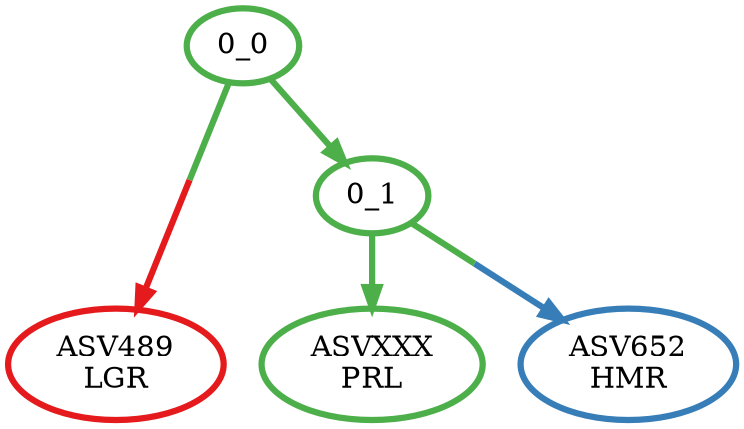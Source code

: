 digraph T {
	{
		rank=same
		4 [penwidth=3,colorscheme=set19,color=3,label="ASVXXX\nPRL"]
		3 [penwidth=3,colorscheme=set19,color=2,label="ASV652\nHMR"]
		2 [penwidth=3,colorscheme=set19,color=1,label="ASV489\nLGR"]
	}
	1 [penwidth=3,colorscheme=set19,color=3,label="0_1"]
	0 [penwidth=3,colorscheme=set19,color=3,label="0_0"]
	1 -> 4 [penwidth=3,colorscheme=set19,color=3]
	1 -> 3 [penwidth=3,colorscheme=set19,color="3;0.5:2"]
	0 -> 2 [penwidth=3,colorscheme=set19,color="3;0.5:1"]
	0 -> 1 [penwidth=3,colorscheme=set19,color=3]
}
